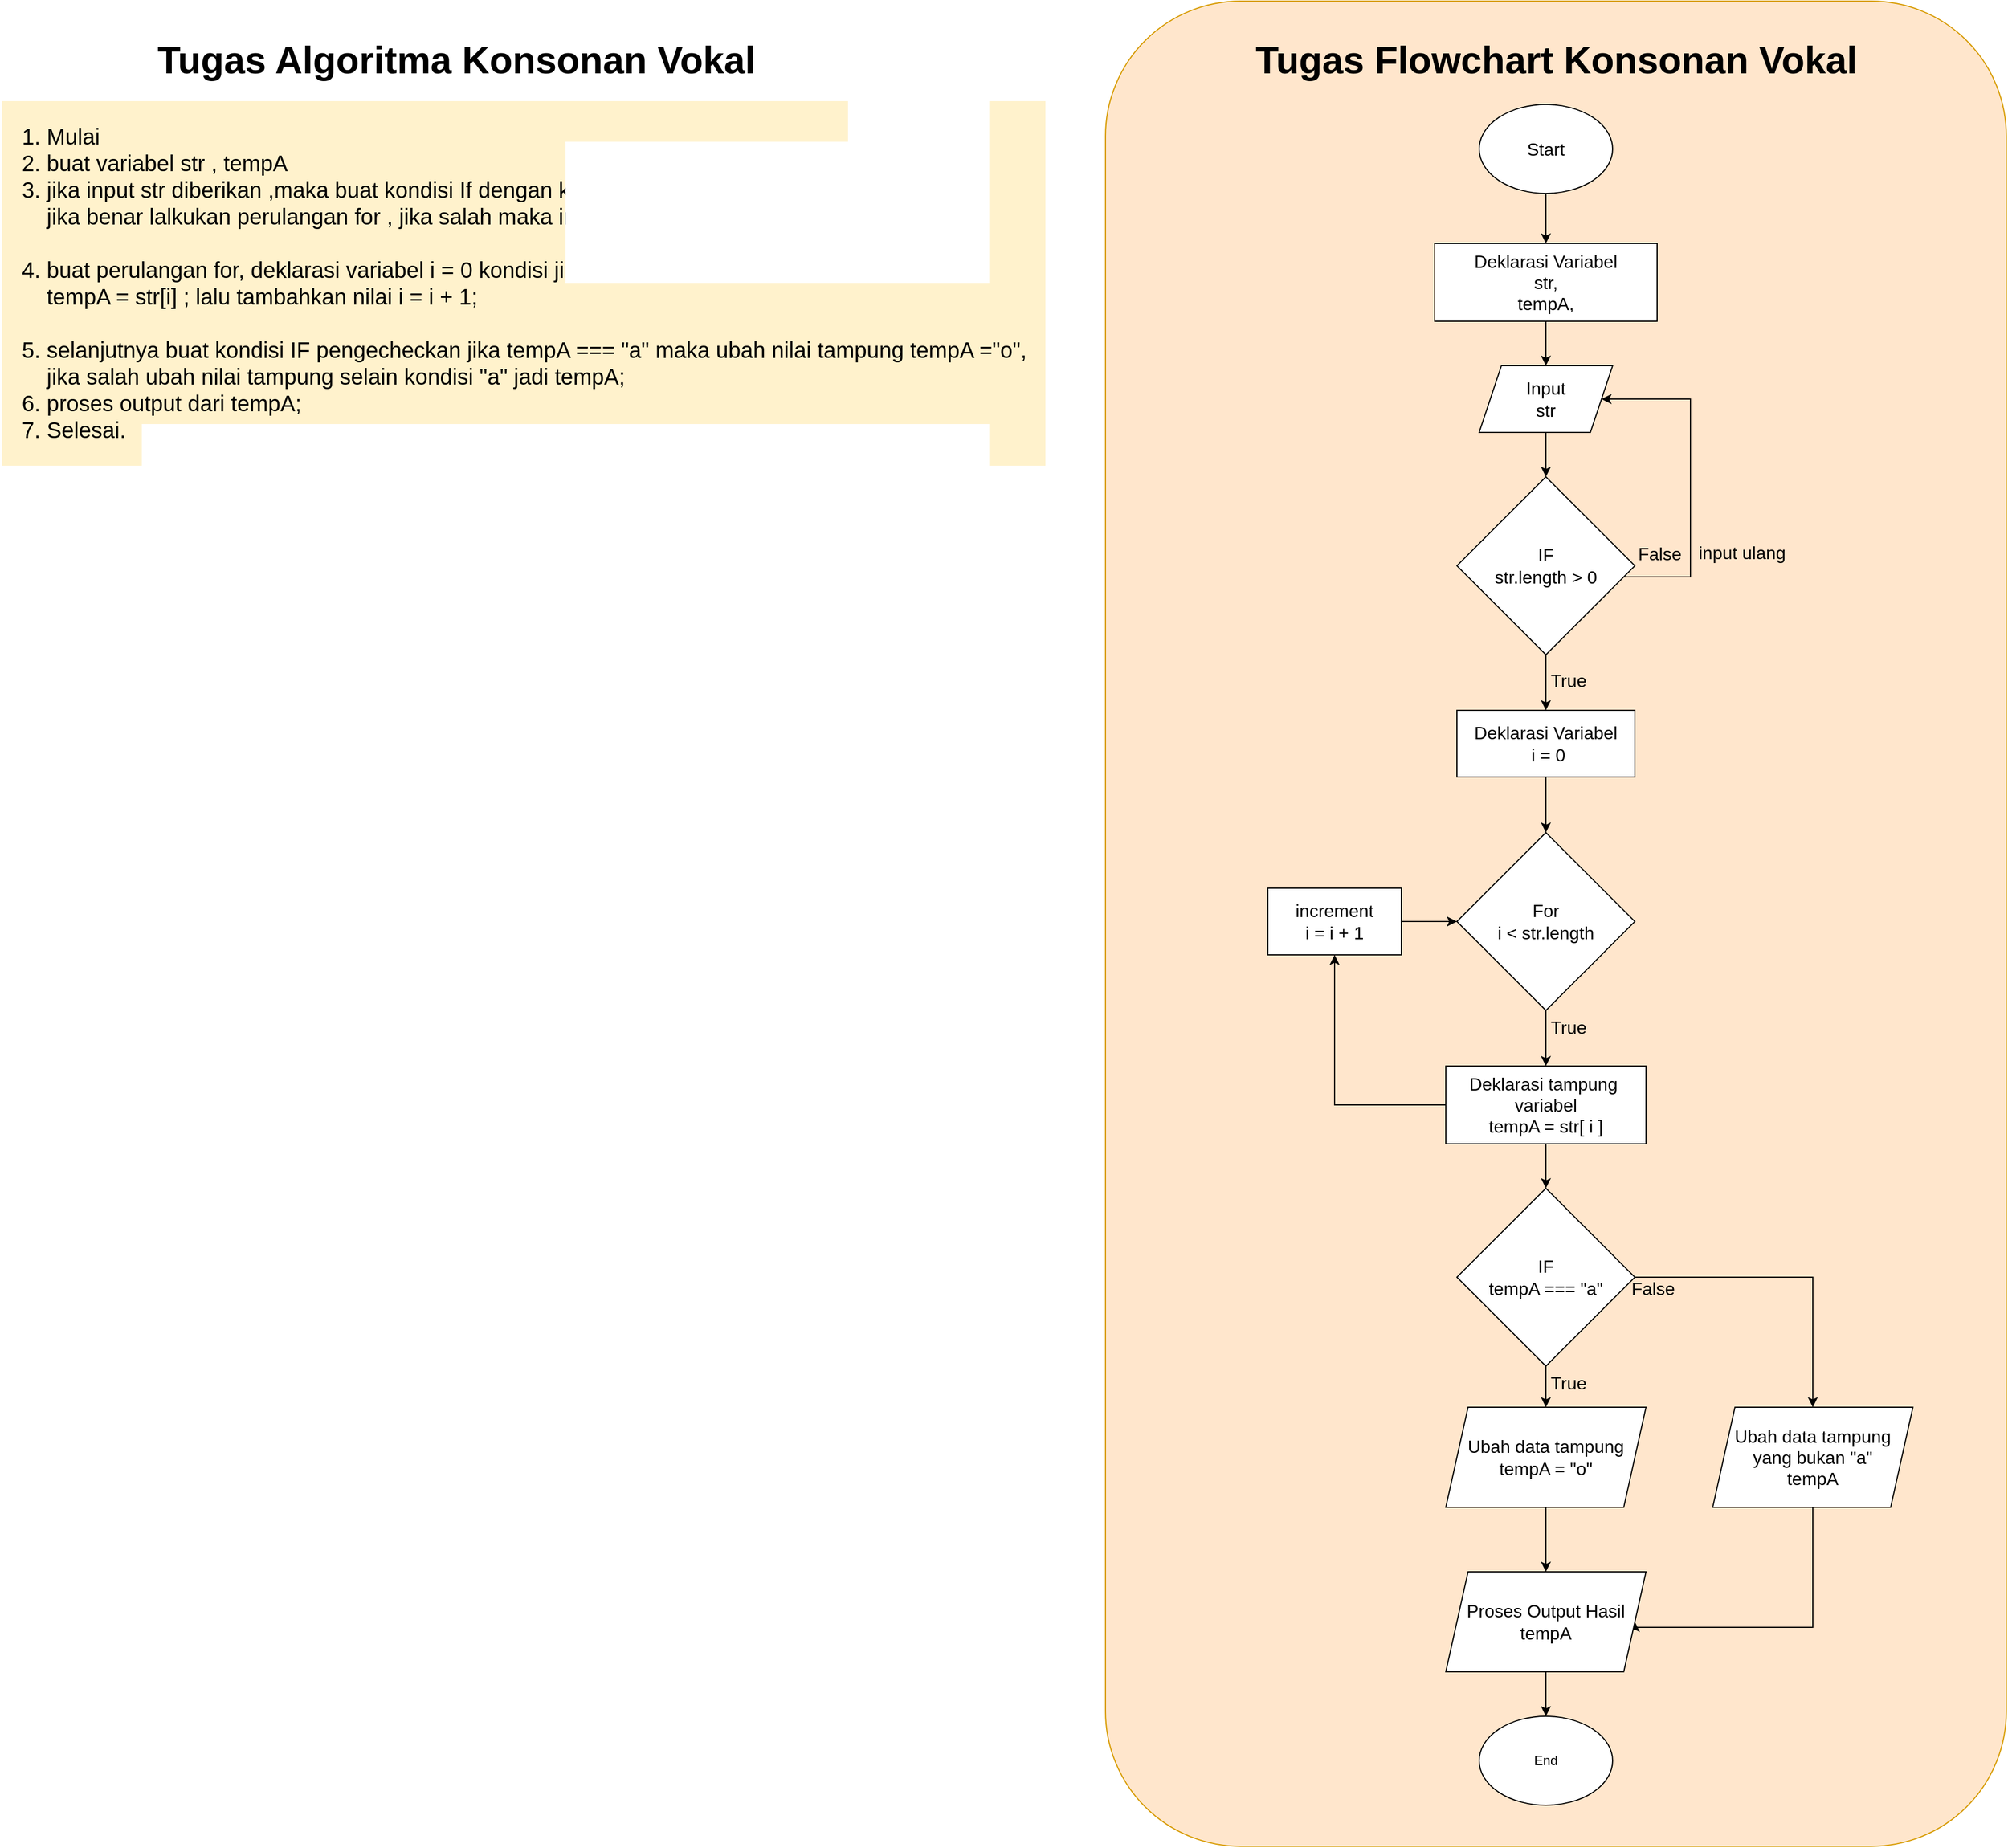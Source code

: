 <mxfile version="20.3.0" type="device"><diagram id="hrvmGKJ-rZ107iGfDwxw" name="Page-1"><mxGraphModel dx="2802" dy="857" grid="1" gridSize="10" guides="1" tooltips="1" connect="1" arrows="1" fold="1" page="1" pageScale="1" pageWidth="850" pageHeight="1100" math="0" shadow="0"><root><mxCell id="0"/><mxCell id="1" parent="0"/><mxCell id="RiMU_yVvMERnWFPNszhW-63" value="" style="rounded=1;whiteSpace=wrap;html=1;fontSize=16;fillColor=#ffe6cc;strokeColor=#d79b00;" parent="1" vertex="1"><mxGeometry x="-226" y="92" width="810" height="1660" as="geometry"/></mxCell><mxCell id="RiMU_yVvMERnWFPNszhW-4" value="" style="edgeStyle=orthogonalEdgeStyle;rounded=0;orthogonalLoop=1;jettySize=auto;html=1;fontSize=16;" parent="1" source="RiMU_yVvMERnWFPNszhW-1" target="RiMU_yVvMERnWFPNszhW-3" edge="1"><mxGeometry relative="1" as="geometry"/></mxCell><mxCell id="RiMU_yVvMERnWFPNszhW-1" value="Start" style="ellipse;whiteSpace=wrap;html=1;fontSize=16;" parent="1" vertex="1"><mxGeometry x="110" y="185" width="120" height="80" as="geometry"/></mxCell><mxCell id="RiMU_yVvMERnWFPNszhW-2" value="End" style="ellipse;whiteSpace=wrap;html=1;" parent="1" vertex="1"><mxGeometry x="110" y="1635" width="120" height="80" as="geometry"/></mxCell><mxCell id="RiMU_yVvMERnWFPNszhW-6" value="" style="edgeStyle=orthogonalEdgeStyle;rounded=0;orthogonalLoop=1;jettySize=auto;html=1;fontSize=16;" parent="1" source="RiMU_yVvMERnWFPNszhW-3" target="RiMU_yVvMERnWFPNszhW-5" edge="1"><mxGeometry relative="1" as="geometry"/></mxCell><mxCell id="RiMU_yVvMERnWFPNszhW-3" value="Deklarasi Variabel&lt;br style=&quot;font-size: 16px;&quot;&gt;str,&lt;br style=&quot;font-size: 16px;&quot;&gt;tempA,&lt;br style=&quot;font-size: 16px;&quot;&gt;" style="whiteSpace=wrap;html=1;fontSize=16;" parent="1" vertex="1"><mxGeometry x="70" y="310" width="200" height="70" as="geometry"/></mxCell><mxCell id="RiMU_yVvMERnWFPNszhW-8" value="" style="edgeStyle=orthogonalEdgeStyle;rounded=0;orthogonalLoop=1;jettySize=auto;html=1;fontSize=16;" parent="1" source="RiMU_yVvMERnWFPNszhW-5" target="RiMU_yVvMERnWFPNszhW-7" edge="1"><mxGeometry relative="1" as="geometry"/></mxCell><mxCell id="RiMU_yVvMERnWFPNszhW-5" value="Input&lt;br&gt;str" style="shape=parallelogram;perimeter=parallelogramPerimeter;whiteSpace=wrap;html=1;fixedSize=1;fontSize=16;" parent="1" vertex="1"><mxGeometry x="110" y="420" width="120" height="60" as="geometry"/></mxCell><mxCell id="RiMU_yVvMERnWFPNszhW-10" value="" style="edgeStyle=orthogonalEdgeStyle;rounded=0;orthogonalLoop=1;jettySize=auto;html=1;fontSize=16;" parent="1" source="RiMU_yVvMERnWFPNszhW-7" target="RiMU_yVvMERnWFPNszhW-9" edge="1"><mxGeometry relative="1" as="geometry"/></mxCell><mxCell id="RiMU_yVvMERnWFPNszhW-11" style="edgeStyle=orthogonalEdgeStyle;rounded=0;orthogonalLoop=1;jettySize=auto;html=1;entryX=1;entryY=0.5;entryDx=0;entryDy=0;fontSize=16;" parent="1" source="RiMU_yVvMERnWFPNszhW-7" target="RiMU_yVvMERnWFPNszhW-5" edge="1"><mxGeometry relative="1" as="geometry"><Array as="points"><mxPoint x="300" y="610"/><mxPoint x="300" y="450"/></Array></mxGeometry></mxCell><mxCell id="RiMU_yVvMERnWFPNszhW-7" value="&lt;div style=&quot;&quot;&gt;&lt;span style=&quot;background-color: initial;&quot;&gt;IF&lt;/span&gt;&lt;/div&gt;str.length &amp;gt; 0" style="rhombus;whiteSpace=wrap;html=1;fontSize=16;align=center;verticalAlign=middle;" parent="1" vertex="1"><mxGeometry x="90" y="520" width="160" height="160" as="geometry"/></mxCell><mxCell id="RiMU_yVvMERnWFPNszhW-16" value="" style="edgeStyle=orthogonalEdgeStyle;rounded=0;orthogonalLoop=1;jettySize=auto;html=1;fontSize=16;" parent="1" source="RiMU_yVvMERnWFPNszhW-9" target="RiMU_yVvMERnWFPNszhW-15" edge="1"><mxGeometry relative="1" as="geometry"/></mxCell><mxCell id="RiMU_yVvMERnWFPNszhW-9" value="Deklarasi Variabel&lt;br&gt;&amp;nbsp;i = 0" style="whiteSpace=wrap;html=1;fontSize=16;" parent="1" vertex="1"><mxGeometry x="90" y="730" width="160" height="60" as="geometry"/></mxCell><mxCell id="RiMU_yVvMERnWFPNszhW-13" value="True" style="text;html=1;align=center;verticalAlign=middle;resizable=0;points=[];autosize=1;strokeColor=none;fillColor=none;fontSize=16;" parent="1" vertex="1"><mxGeometry x="160" y="688" width="60" height="30" as="geometry"/></mxCell><mxCell id="RiMU_yVvMERnWFPNszhW-14" value="False" style="text;html=1;align=center;verticalAlign=middle;resizable=0;points=[];autosize=1;strokeColor=none;fillColor=none;fontSize=16;" parent="1" vertex="1"><mxGeometry x="242" y="574" width="60" height="30" as="geometry"/></mxCell><mxCell id="RiMU_yVvMERnWFPNszhW-29" value="" style="edgeStyle=orthogonalEdgeStyle;rounded=0;orthogonalLoop=1;jettySize=auto;html=1;fontSize=16;" parent="1" source="RiMU_yVvMERnWFPNszhW-15" target="RiMU_yVvMERnWFPNszhW-28" edge="1"><mxGeometry relative="1" as="geometry"/></mxCell><mxCell id="RiMU_yVvMERnWFPNszhW-15" value="For&lt;br&gt;i &amp;lt; str.length" style="rhombus;whiteSpace=wrap;html=1;fontSize=16;" parent="1" vertex="1"><mxGeometry x="90" y="840" width="160" height="160" as="geometry"/></mxCell><mxCell id="RiMU_yVvMERnWFPNszhW-24" style="edgeStyle=orthogonalEdgeStyle;rounded=0;orthogonalLoop=1;jettySize=auto;html=1;fontSize=16;" parent="1" source="RiMU_yVvMERnWFPNszhW-17" target="RiMU_yVvMERnWFPNszhW-15" edge="1"><mxGeometry relative="1" as="geometry"/></mxCell><mxCell id="RiMU_yVvMERnWFPNszhW-17" value="increment&lt;br&gt;i = i + 1" style="whiteSpace=wrap;html=1;fontSize=16;" parent="1" vertex="1"><mxGeometry x="-80" y="890" width="120" height="60" as="geometry"/></mxCell><mxCell id="RiMU_yVvMERnWFPNszhW-59" style="edgeStyle=orthogonalEdgeStyle;rounded=0;orthogonalLoop=1;jettySize=auto;html=1;exitX=0.5;exitY=1;exitDx=0;exitDy=0;entryX=0.5;entryY=0;entryDx=0;entryDy=0;fontSize=16;" parent="1" source="RiMU_yVvMERnWFPNszhW-27" target="RiMU_yVvMERnWFPNszhW-50" edge="1"><mxGeometry relative="1" as="geometry"/></mxCell><mxCell id="RiMU_yVvMERnWFPNszhW-27" value="Ubah data tampung&lt;br&gt;tempA = &quot;o&quot;" style="shape=parallelogram;perimeter=parallelogramPerimeter;whiteSpace=wrap;html=1;fixedSize=1;fontSize=16;" parent="1" vertex="1"><mxGeometry x="80" y="1357" width="180" height="90" as="geometry"/></mxCell><mxCell id="RiMU_yVvMERnWFPNszhW-40" style="edgeStyle=orthogonalEdgeStyle;rounded=0;orthogonalLoop=1;jettySize=auto;html=1;entryX=0.5;entryY=0;entryDx=0;entryDy=0;fontSize=16;" parent="1" source="RiMU_yVvMERnWFPNszhW-28" target="RiMU_yVvMERnWFPNszhW-32" edge="1"><mxGeometry relative="1" as="geometry"/></mxCell><mxCell id="RiMU_yVvMERnWFPNszhW-49" style="edgeStyle=orthogonalEdgeStyle;rounded=0;orthogonalLoop=1;jettySize=auto;html=1;entryX=0.5;entryY=1;entryDx=0;entryDy=0;fontSize=16;" parent="1" source="RiMU_yVvMERnWFPNszhW-28" target="RiMU_yVvMERnWFPNszhW-17" edge="1"><mxGeometry relative="1" as="geometry"/></mxCell><mxCell id="RiMU_yVvMERnWFPNszhW-28" value="Deklarasi tampung&amp;nbsp; variabel&lt;br&gt;tempA = str[ i ]" style="whiteSpace=wrap;html=1;fontSize=16;" parent="1" vertex="1"><mxGeometry x="80" y="1050" width="180" height="70" as="geometry"/></mxCell><mxCell id="RiMU_yVvMERnWFPNszhW-39" style="edgeStyle=orthogonalEdgeStyle;rounded=0;orthogonalLoop=1;jettySize=auto;html=1;exitX=0.5;exitY=1;exitDx=0;exitDy=0;entryX=0.5;entryY=0;entryDx=0;entryDy=0;fontSize=16;" parent="1" source="RiMU_yVvMERnWFPNszhW-32" target="RiMU_yVvMERnWFPNszhW-27" edge="1"><mxGeometry relative="1" as="geometry"/></mxCell><mxCell id="RiMU_yVvMERnWFPNszhW-44" style="edgeStyle=orthogonalEdgeStyle;rounded=0;orthogonalLoop=1;jettySize=auto;html=1;fontSize=16;" parent="1" source="RiMU_yVvMERnWFPNszhW-32" target="RiMU_yVvMERnWFPNszhW-42" edge="1"><mxGeometry relative="1" as="geometry"/></mxCell><mxCell id="RiMU_yVvMERnWFPNszhW-32" value="IF&lt;br&gt;tempA === &quot;a&quot;" style="rhombus;whiteSpace=wrap;html=1;fontSize=16;" parent="1" vertex="1"><mxGeometry x="90" y="1160" width="160" height="160" as="geometry"/></mxCell><mxCell id="RiMU_yVvMERnWFPNszhW-38" value="True" style="text;html=1;align=center;verticalAlign=middle;resizable=0;points=[];autosize=1;strokeColor=none;fillColor=none;fontSize=16;" parent="1" vertex="1"><mxGeometry x="160" y="1320" width="60" height="30" as="geometry"/></mxCell><mxCell id="RiMU_yVvMERnWFPNszhW-60" style="edgeStyle=orthogonalEdgeStyle;rounded=0;orthogonalLoop=1;jettySize=auto;html=1;exitX=0.5;exitY=1;exitDx=0;exitDy=0;entryX=1;entryY=0.5;entryDx=0;entryDy=0;fontSize=16;" parent="1" source="RiMU_yVvMERnWFPNszhW-42" target="RiMU_yVvMERnWFPNszhW-50" edge="1"><mxGeometry relative="1" as="geometry"><Array as="points"><mxPoint x="410" y="1555"/><mxPoint x="250" y="1555"/></Array></mxGeometry></mxCell><mxCell id="RiMU_yVvMERnWFPNszhW-42" value="Ubah data tampung&lt;br&gt;yang bukan &quot;a&quot;&lt;br&gt;tempA" style="shape=parallelogram;perimeter=parallelogramPerimeter;whiteSpace=wrap;html=1;fixedSize=1;fontSize=16;" parent="1" vertex="1"><mxGeometry x="320" y="1357" width="180" height="90" as="geometry"/></mxCell><mxCell id="RiMU_yVvMERnWFPNszhW-43" value="False" style="text;html=1;align=center;verticalAlign=middle;resizable=0;points=[];autosize=1;strokeColor=none;fillColor=none;fontSize=16;" parent="1" vertex="1"><mxGeometry x="236" y="1235" width="60" height="30" as="geometry"/></mxCell><mxCell id="RiMU_yVvMERnWFPNszhW-61" style="edgeStyle=orthogonalEdgeStyle;rounded=0;orthogonalLoop=1;jettySize=auto;html=1;exitX=0.5;exitY=1;exitDx=0;exitDy=0;fontSize=16;" parent="1" source="RiMU_yVvMERnWFPNszhW-50" target="RiMU_yVvMERnWFPNszhW-2" edge="1"><mxGeometry relative="1" as="geometry"/></mxCell><mxCell id="RiMU_yVvMERnWFPNszhW-50" value="Proses Output Hasil&lt;br&gt;tempA" style="shape=parallelogram;perimeter=parallelogramPerimeter;whiteSpace=wrap;html=1;fixedSize=1;fontSize=16;" parent="1" vertex="1"><mxGeometry x="80" y="1505" width="180" height="90" as="geometry"/></mxCell><mxCell id="RiMU_yVvMERnWFPNszhW-53" value="True" style="text;html=1;align=center;verticalAlign=middle;resizable=0;points=[];autosize=1;strokeColor=none;fillColor=none;fontSize=16;" parent="1" vertex="1"><mxGeometry x="160" y="1000" width="60" height="30" as="geometry"/></mxCell><mxCell id="RiMU_yVvMERnWFPNszhW-58" value="input ulang" style="text;html=1;align=center;verticalAlign=middle;resizable=0;points=[];autosize=1;strokeColor=none;fillColor=none;fontSize=16;" parent="1" vertex="1"><mxGeometry x="296" y="573" width="100" height="30" as="geometry"/></mxCell><mxCell id="RiMU_yVvMERnWFPNszhW-64" value="&lt;font style=&quot;font-size: 34px;&quot;&gt;&lt;b&gt;Tugas Flowchart Konsonan Vokal&lt;/b&gt;&lt;/font&gt;" style="text;html=1;align=center;verticalAlign=middle;resizable=0;points=[];autosize=1;strokeColor=none;fillColor=none;fontSize=16;" parent="1" vertex="1"><mxGeometry x="-101" y="120" width="560" height="50" as="geometry"/></mxCell><mxCell id="T9oHJGYwGu6AZuG-lv---1" value="&lt;ol style=&quot;font-size: 20px;&quot;&gt;&lt;li&gt;Mulai&lt;/li&gt;&lt;li&gt;buat variabel str , tempA&lt;/li&gt;&lt;li&gt;jika input str diberikan ,maka buat kondisi If dengan kondisi str.length &amp;gt; 0 , &lt;br&gt;jika benar lalkukan perulangan for , jika salah maka input ulang.&lt;br&gt;&lt;br&gt;&lt;/li&gt;&lt;li&gt;buat perulangan for, deklarasi variabel i = 0 kondisi jika i &amp;lt; str.length maka tampung nilai&amp;nbsp; &amp;nbsp;&amp;nbsp;&lt;br&gt;tempA = str[i] ; lalu tambahkan nilai i = i + 1;&lt;br&gt;&lt;br&gt;&lt;/li&gt;&lt;li&gt;selanjutnya buat kondisi IF pengecheckan jika tempA === &quot;a&quot; maka ubah nilai tampung tempA =&quot;o&quot;,&amp;nbsp; &amp;nbsp;&lt;br&gt;jika salah ubah nilai tampung selain kondisi &quot;a&quot; jadi tempA;&lt;/li&gt;&lt;li&gt;proses output dari tempA;&lt;/li&gt;&lt;li&gt;Selesai.&lt;/li&gt;&lt;/ol&gt;" style="text;html=1;align=left;verticalAlign=middle;resizable=0;points=[];autosize=1;strokeColor=none;fillColor=none;fontSize=14;labelBackgroundColor=#FFF2CC;" vertex="1" parent="1"><mxGeometry x="-1220" y="175" width="960" height="340" as="geometry"/></mxCell><mxCell id="T9oHJGYwGu6AZuG-lv---2" value="&lt;font style=&quot;font-size: 34px;&quot;&gt;&lt;b&gt;Tugas Algoritma Konsonan Vokal&lt;/b&gt;&lt;/font&gt;" style="text;html=1;align=center;verticalAlign=middle;resizable=0;points=[];autosize=1;strokeColor=none;fillColor=none;fontSize=16;" vertex="1" parent="1"><mxGeometry x="-1090" y="120" width="560" height="50" as="geometry"/></mxCell></root></mxGraphModel></diagram></mxfile>